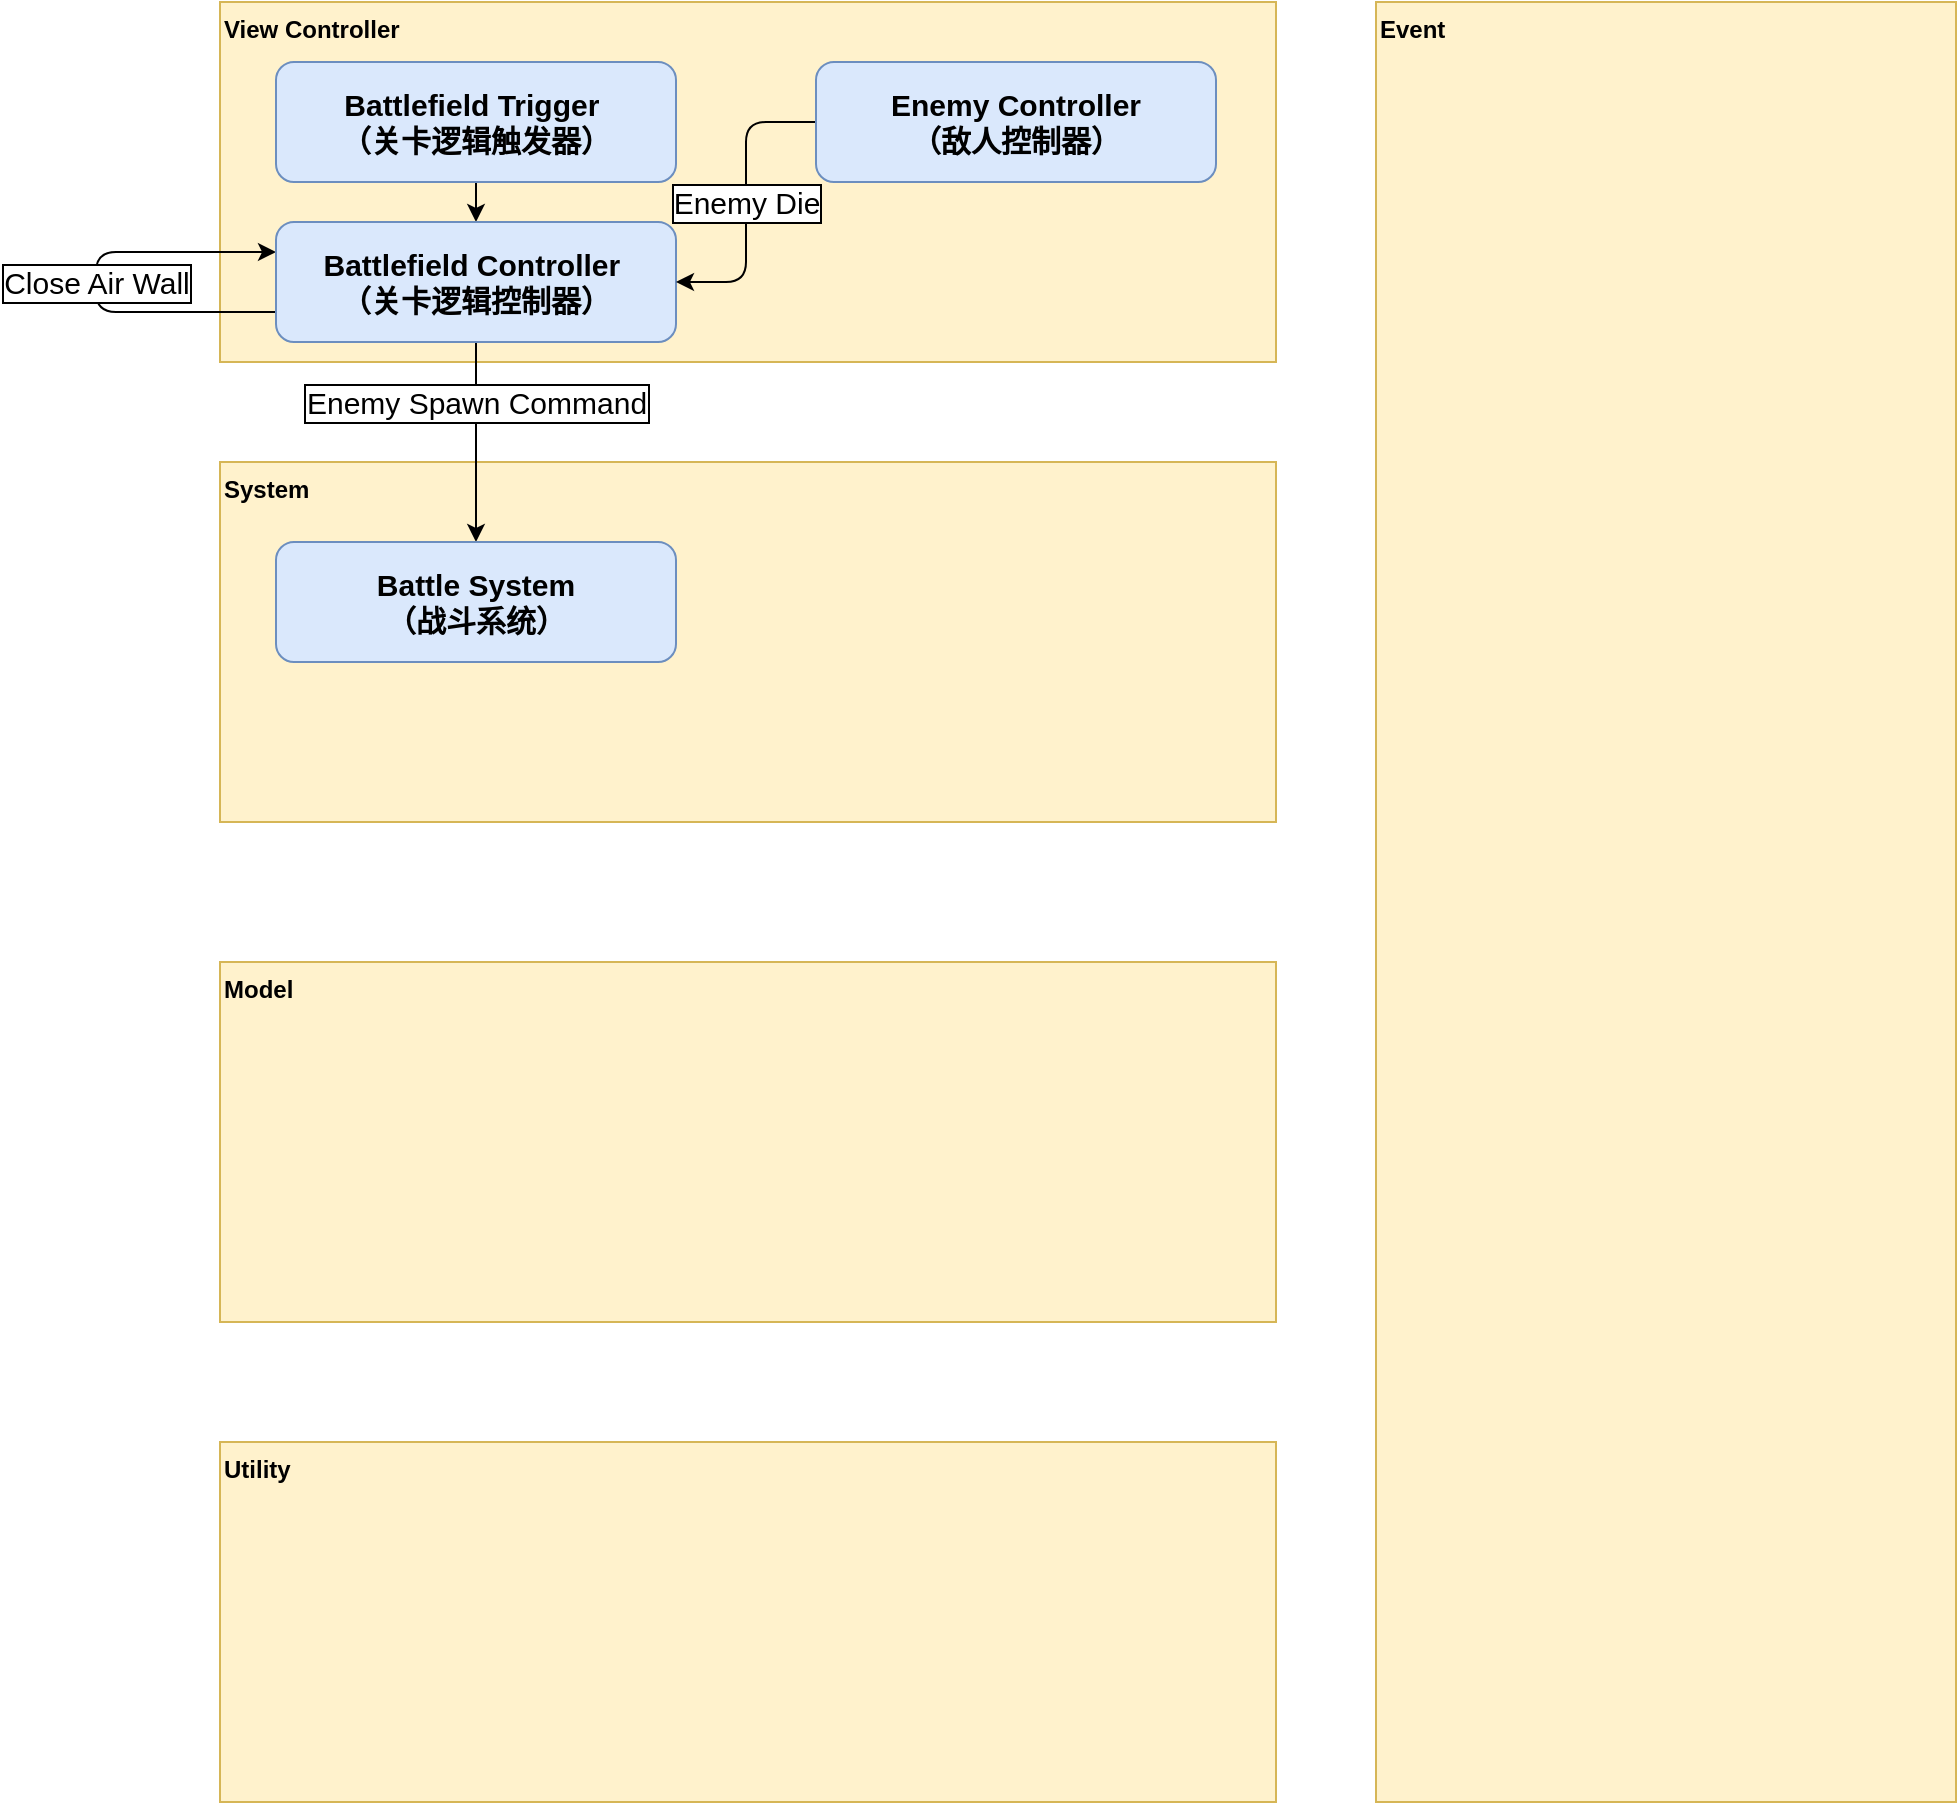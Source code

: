 <mxfile version="20.8.16" type="device"><diagram name="第 1 页" id="PaJ9ubP15BPvDO43riQN"><mxGraphModel dx="1000" dy="591" grid="1" gridSize="10" guides="1" tooltips="1" connect="1" arrows="1" fold="1" page="1" pageScale="1" pageWidth="1654" pageHeight="1169" math="0" shadow="0"><root><mxCell id="0"/><mxCell id="1" parent="0"/><mxCell id="asRen9XZb_dlytKtnJzl-1" value="System" style="rounded=0;whiteSpace=wrap;html=1;fillColor=#fff2cc;strokeColor=#d6b656;align=left;verticalAlign=top;fontStyle=1" vertex="1" parent="1"><mxGeometry x="392" y="330" width="528" height="180" as="geometry"/></mxCell><mxCell id="asRen9XZb_dlytKtnJzl-2" value="Model" style="rounded=0;whiteSpace=wrap;html=1;fillColor=#fff2cc;strokeColor=#d6b656;align=left;verticalAlign=top;fontStyle=1" vertex="1" parent="1"><mxGeometry x="392" y="580" width="528" height="180" as="geometry"/></mxCell><mxCell id="asRen9XZb_dlytKtnJzl-3" value="Utility" style="rounded=0;whiteSpace=wrap;html=1;fillColor=#fff2cc;strokeColor=#d6b656;align=left;verticalAlign=top;fontStyle=1" vertex="1" parent="1"><mxGeometry x="392" y="820" width="528" height="180" as="geometry"/></mxCell><mxCell id="asRen9XZb_dlytKtnJzl-4" value="View Controller" style="rounded=0;whiteSpace=wrap;html=1;fillColor=#fff2cc;strokeColor=#d6b656;align=left;verticalAlign=top;fontStyle=1" vertex="1" parent="1"><mxGeometry x="392" y="100" width="528" height="180" as="geometry"/></mxCell><mxCell id="asRen9XZb_dlytKtnJzl-19" style="edgeStyle=orthogonalEdgeStyle;rounded=1;orthogonalLoop=1;jettySize=auto;html=1;exitX=0.5;exitY=1;exitDx=0;exitDy=0;entryX=0.5;entryY=0;entryDx=0;entryDy=0;labelBorderColor=default;fontSize=15;" edge="1" parent="1" source="asRen9XZb_dlytKtnJzl-6" target="asRen9XZb_dlytKtnJzl-15"><mxGeometry relative="1" as="geometry"/></mxCell><mxCell id="asRen9XZb_dlytKtnJzl-6" value="Battlefield Trigger&amp;nbsp;&lt;br&gt;（关卡逻辑触发器）" style="rounded=1;whiteSpace=wrap;html=1;fontSize=15;fontStyle=1;fillColor=#dae8fc;strokeColor=#6c8ebf;" vertex="1" parent="1"><mxGeometry x="420" y="130" width="200" height="60" as="geometry"/></mxCell><mxCell id="asRen9XZb_dlytKtnJzl-10" value="Event" style="rounded=0;whiteSpace=wrap;html=1;fillColor=#fff2cc;strokeColor=#d6b656;align=left;verticalAlign=top;fontStyle=1" vertex="1" parent="1"><mxGeometry x="970" y="100" width="290" height="900" as="geometry"/></mxCell><mxCell id="asRen9XZb_dlytKtnJzl-18" value="Enemy Spawn Command" style="edgeStyle=orthogonalEdgeStyle;rounded=1;orthogonalLoop=1;jettySize=auto;html=1;exitX=0.5;exitY=1;exitDx=0;exitDy=0;entryX=0.5;entryY=0;entryDx=0;entryDy=0;labelBorderColor=default;fontSize=15;" edge="1" parent="1" source="asRen9XZb_dlytKtnJzl-15" target="asRen9XZb_dlytKtnJzl-17"><mxGeometry x="-0.4" relative="1" as="geometry"><mxPoint as="offset"/></mxGeometry></mxCell><mxCell id="asRen9XZb_dlytKtnJzl-26" value="Close Air Wall" style="edgeStyle=orthogonalEdgeStyle;rounded=1;orthogonalLoop=1;jettySize=auto;html=1;exitX=0;exitY=0.75;exitDx=0;exitDy=0;labelBorderColor=default;fontSize=15;entryX=0;entryY=0.25;entryDx=0;entryDy=0;" edge="1" parent="1" source="asRen9XZb_dlytKtnJzl-15" target="asRen9XZb_dlytKtnJzl-15"><mxGeometry relative="1" as="geometry"><mxPoint x="330" y="230" as="targetPoint"/><Array as="points"><mxPoint x="330" y="255"/><mxPoint x="330" y="225"/></Array></mxGeometry></mxCell><mxCell id="asRen9XZb_dlytKtnJzl-15" value="Battlefield Controller&amp;nbsp;&lt;br&gt;（关卡逻辑控制器）" style="rounded=1;whiteSpace=wrap;html=1;fontSize=15;fontStyle=1;fillColor=#dae8fc;strokeColor=#6c8ebf;" vertex="1" parent="1"><mxGeometry x="420" y="210" width="200" height="60" as="geometry"/></mxCell><mxCell id="asRen9XZb_dlytKtnJzl-17" value="Battle System&lt;br&gt;（战斗系统）" style="rounded=1;whiteSpace=wrap;html=1;fontSize=15;fontStyle=1;fillColor=#dae8fc;strokeColor=#6c8ebf;" vertex="1" parent="1"><mxGeometry x="420" y="370" width="200" height="60" as="geometry"/></mxCell><mxCell id="asRen9XZb_dlytKtnJzl-23" value="Enemy Die" style="edgeStyle=orthogonalEdgeStyle;rounded=1;orthogonalLoop=1;jettySize=auto;html=1;exitX=0;exitY=0.5;exitDx=0;exitDy=0;entryX=1;entryY=0.5;entryDx=0;entryDy=0;labelBorderColor=default;fontSize=15;" edge="1" parent="1" source="asRen9XZb_dlytKtnJzl-20" target="asRen9XZb_dlytKtnJzl-15"><mxGeometry relative="1" as="geometry"/></mxCell><mxCell id="asRen9XZb_dlytKtnJzl-20" value="Enemy Controller&lt;br&gt;（敌人控制器）" style="rounded=1;whiteSpace=wrap;html=1;fontSize=15;fontStyle=1;fillColor=#dae8fc;strokeColor=#6c8ebf;" vertex="1" parent="1"><mxGeometry x="690" y="130" width="200" height="60" as="geometry"/></mxCell></root></mxGraphModel></diagram></mxfile>